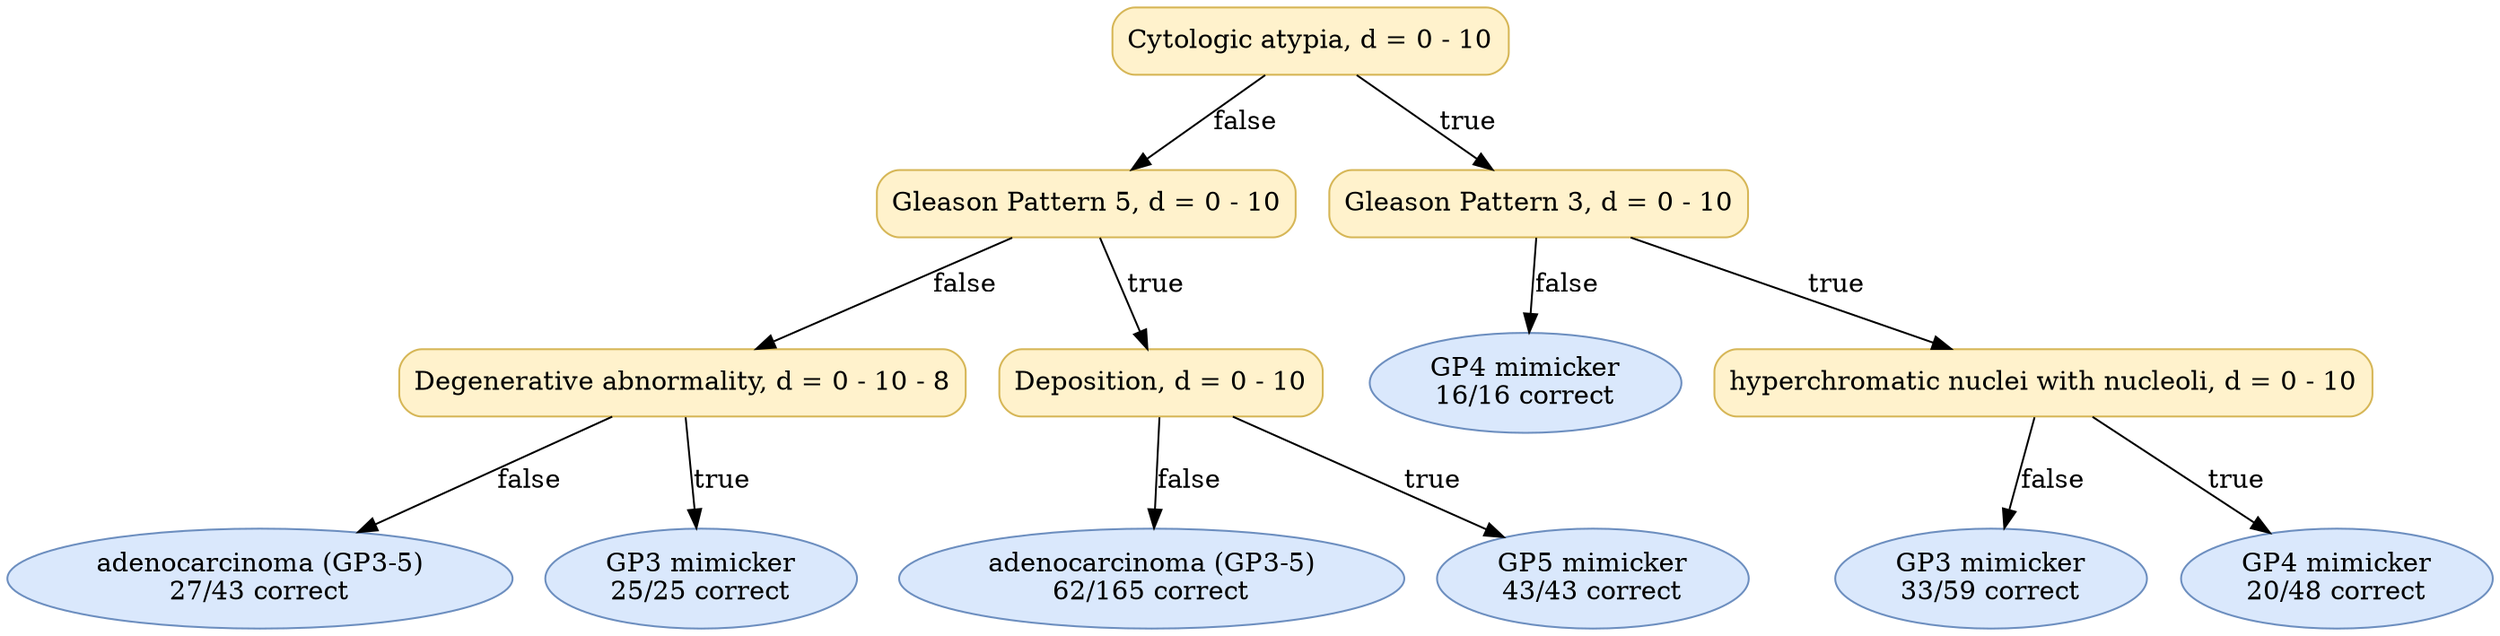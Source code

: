 digraph "DT" {
fontname="Times-Roman";
label="";
node [fontname="Times-Roman"];
Node1 [color="#D6B656", fillcolor="#FFF2CC", label="Cytologic atypia, d = 0 - 10", shape="box", style="rounded,filled"];
Node2 [color="#D6B656", fillcolor="#FFF2CC", label="Gleason Pattern 5, d = 0 - 10", shape="box", style="rounded,filled"];
Node3 [color="#D6B656", fillcolor="#FFF2CC", label="Degenerative abnormality, d = 0 - 10 - 8", shape="box", style="rounded,filled"];
Node4 [color="#6C8EBF", fillcolor="#DAE8FC", label=<adenocarcinoma (GP3-5)<br/>27/43 correct>, shape="ellipse", style="rounded,filled"];
Node5 [color="#6C8EBF", fillcolor="#DAE8FC", label=<GP3 mimicker<br/>25/25 correct>, shape="ellipse", style="rounded,filled"];
Node6 [color="#D6B656", fillcolor="#FFF2CC", label="Deposition, d = 0 - 10", shape="box", style="rounded,filled"];
Node7 [color="#6C8EBF", fillcolor="#DAE8FC", label=<adenocarcinoma (GP3-5)<br/>62/165 correct>, shape="ellipse", style="rounded,filled"];
Node8 [color="#6C8EBF", fillcolor="#DAE8FC", label=<GP5 mimicker<br/>43/43 correct>, shape="ellipse", style="rounded,filled"];
Node9 [color="#D6B656", fillcolor="#FFF2CC", label="Gleason Pattern 3, d = 0 - 10", shape="box", style="rounded,filled"];
Node10 [color="#6C8EBF", fillcolor="#DAE8FC", label=<GP4 mimicker<br/>16/16 correct>, shape="ellipse", style="rounded,filled"];
Node11 [color="#D6B656", fillcolor="#FFF2CC", label="hyperchromatic nuclei with nucleoli, d = 0 - 10", shape="box", style="rounded,filled"];
Node12 [color="#6C8EBF", fillcolor="#DAE8FC", label=<GP3 mimicker<br/>33/59 correct>, shape="ellipse", style="rounded,filled"];
Node13 [color="#6C8EBF", fillcolor="#DAE8FC", label=<GP4 mimicker<br/>20/48 correct>, shape="ellipse", style="rounded,filled"];
Node1 -> Node2  [key=0, label="false"];
Node1 -> Node9  [key=0, label="true"];
Node2 -> Node3  [key=0, label="false"];
Node2 -> Node6  [key=0, label="true"];
Node3 -> Node4  [key=0, label="false"];
Node3 -> Node5  [key=0, label="true"];
Node6 -> Node7  [key=0, label="false"];
Node6 -> Node8  [key=0, label="true"];
Node9 -> Node10  [key=0, label="false"];
Node9 -> Node11  [key=0, label="true"];
Node11 -> Node12  [key=0, label="false"];
Node11 -> Node13  [key=0, label="true"];
}
